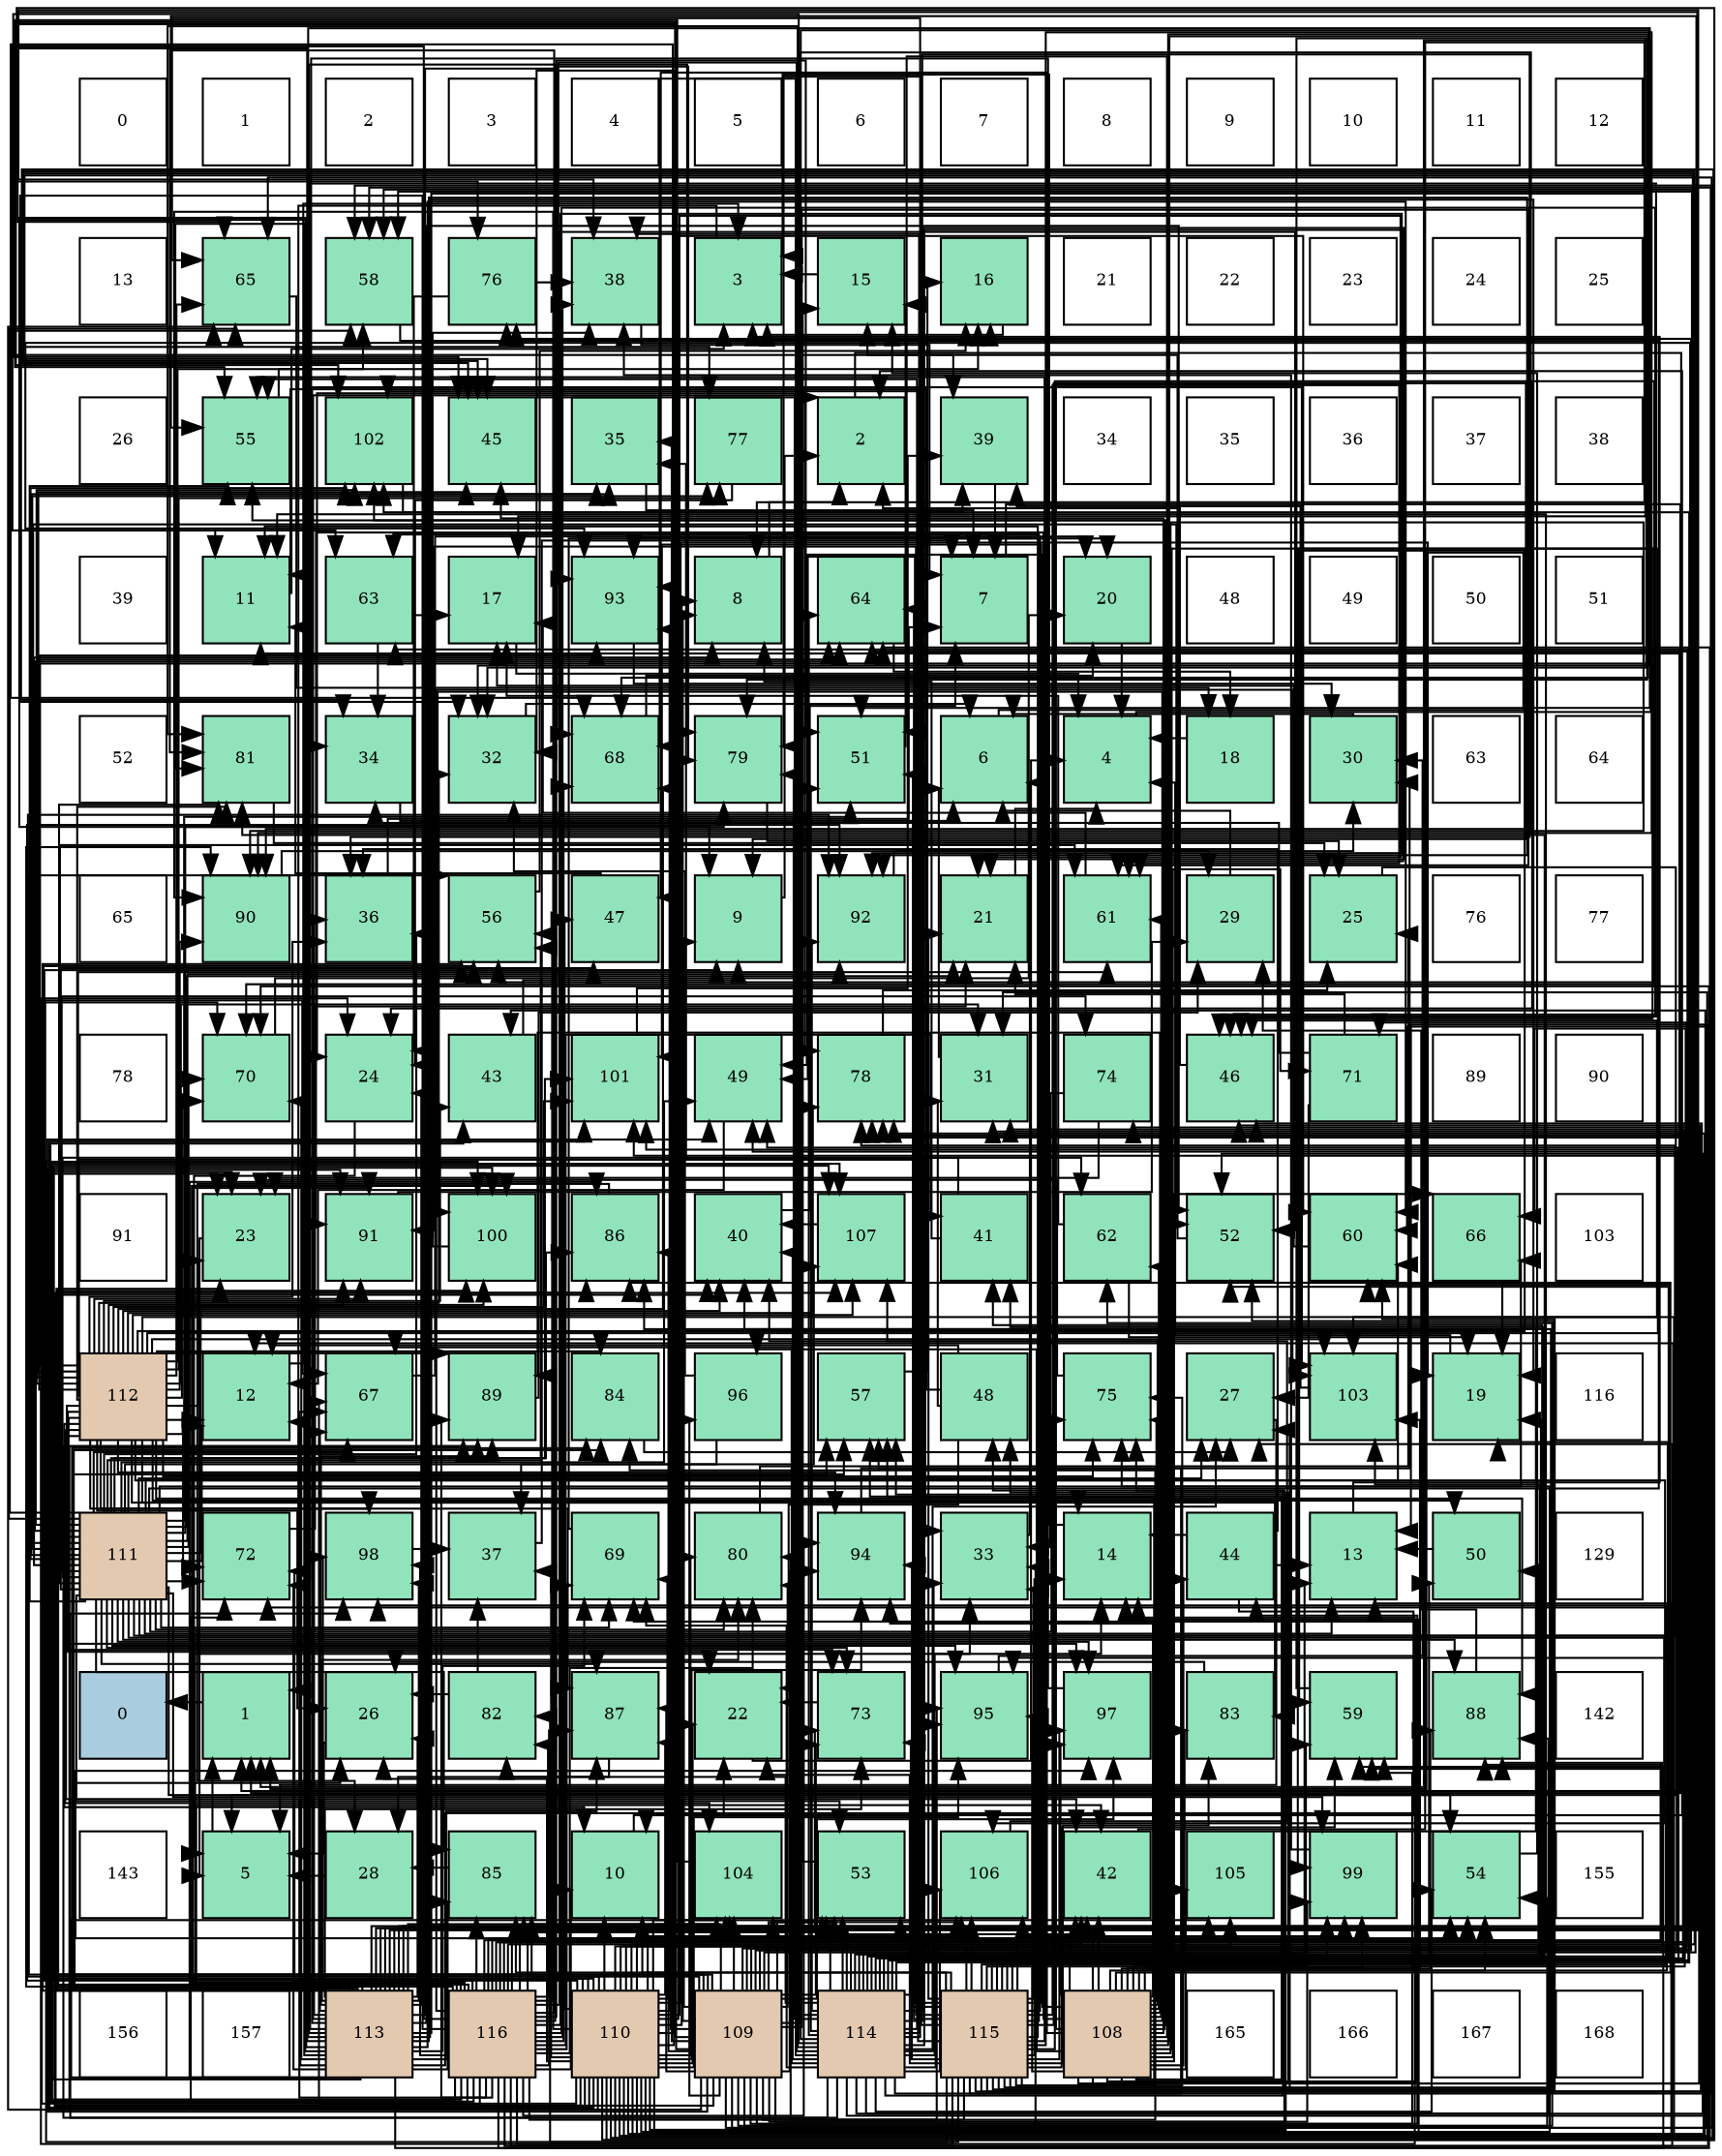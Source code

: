 digraph layout{
 rankdir=TB;
 splines=ortho;
 node [style=filled shape=square fixedsize=true width=0.6];
0[label="0", fontsize=8, fillcolor="#ffffff"];
1[label="1", fontsize=8, fillcolor="#ffffff"];
2[label="2", fontsize=8, fillcolor="#ffffff"];
3[label="3", fontsize=8, fillcolor="#ffffff"];
4[label="4", fontsize=8, fillcolor="#ffffff"];
5[label="5", fontsize=8, fillcolor="#ffffff"];
6[label="6", fontsize=8, fillcolor="#ffffff"];
7[label="7", fontsize=8, fillcolor="#ffffff"];
8[label="8", fontsize=8, fillcolor="#ffffff"];
9[label="9", fontsize=8, fillcolor="#ffffff"];
10[label="10", fontsize=8, fillcolor="#ffffff"];
11[label="11", fontsize=8, fillcolor="#ffffff"];
12[label="12", fontsize=8, fillcolor="#ffffff"];
13[label="13", fontsize=8, fillcolor="#ffffff"];
14[label="65", fontsize=8, fillcolor="#91e3bb"];
15[label="58", fontsize=8, fillcolor="#91e3bb"];
16[label="76", fontsize=8, fillcolor="#91e3bb"];
17[label="38", fontsize=8, fillcolor="#91e3bb"];
18[label="3", fontsize=8, fillcolor="#91e3bb"];
19[label="15", fontsize=8, fillcolor="#91e3bb"];
20[label="16", fontsize=8, fillcolor="#91e3bb"];
21[label="21", fontsize=8, fillcolor="#ffffff"];
22[label="22", fontsize=8, fillcolor="#ffffff"];
23[label="23", fontsize=8, fillcolor="#ffffff"];
24[label="24", fontsize=8, fillcolor="#ffffff"];
25[label="25", fontsize=8, fillcolor="#ffffff"];
26[label="26", fontsize=8, fillcolor="#ffffff"];
27[label="55", fontsize=8, fillcolor="#91e3bb"];
28[label="102", fontsize=8, fillcolor="#91e3bb"];
29[label="45", fontsize=8, fillcolor="#91e3bb"];
30[label="35", fontsize=8, fillcolor="#91e3bb"];
31[label="77", fontsize=8, fillcolor="#91e3bb"];
32[label="2", fontsize=8, fillcolor="#91e3bb"];
33[label="39", fontsize=8, fillcolor="#91e3bb"];
34[label="34", fontsize=8, fillcolor="#ffffff"];
35[label="35", fontsize=8, fillcolor="#ffffff"];
36[label="36", fontsize=8, fillcolor="#ffffff"];
37[label="37", fontsize=8, fillcolor="#ffffff"];
38[label="38", fontsize=8, fillcolor="#ffffff"];
39[label="39", fontsize=8, fillcolor="#ffffff"];
40[label="11", fontsize=8, fillcolor="#91e3bb"];
41[label="63", fontsize=8, fillcolor="#91e3bb"];
42[label="17", fontsize=8, fillcolor="#91e3bb"];
43[label="93", fontsize=8, fillcolor="#91e3bb"];
44[label="8", fontsize=8, fillcolor="#91e3bb"];
45[label="64", fontsize=8, fillcolor="#91e3bb"];
46[label="7", fontsize=8, fillcolor="#91e3bb"];
47[label="20", fontsize=8, fillcolor="#91e3bb"];
48[label="48", fontsize=8, fillcolor="#ffffff"];
49[label="49", fontsize=8, fillcolor="#ffffff"];
50[label="50", fontsize=8, fillcolor="#ffffff"];
51[label="51", fontsize=8, fillcolor="#ffffff"];
52[label="52", fontsize=8, fillcolor="#ffffff"];
53[label="81", fontsize=8, fillcolor="#91e3bb"];
54[label="34", fontsize=8, fillcolor="#91e3bb"];
55[label="32", fontsize=8, fillcolor="#91e3bb"];
56[label="68", fontsize=8, fillcolor="#91e3bb"];
57[label="79", fontsize=8, fillcolor="#91e3bb"];
58[label="51", fontsize=8, fillcolor="#91e3bb"];
59[label="6", fontsize=8, fillcolor="#91e3bb"];
60[label="4", fontsize=8, fillcolor="#91e3bb"];
61[label="18", fontsize=8, fillcolor="#91e3bb"];
62[label="30", fontsize=8, fillcolor="#91e3bb"];
63[label="63", fontsize=8, fillcolor="#ffffff"];
64[label="64", fontsize=8, fillcolor="#ffffff"];
65[label="65", fontsize=8, fillcolor="#ffffff"];
66[label="90", fontsize=8, fillcolor="#91e3bb"];
67[label="36", fontsize=8, fillcolor="#91e3bb"];
68[label="56", fontsize=8, fillcolor="#91e3bb"];
69[label="47", fontsize=8, fillcolor="#91e3bb"];
70[label="9", fontsize=8, fillcolor="#91e3bb"];
71[label="92", fontsize=8, fillcolor="#91e3bb"];
72[label="21", fontsize=8, fillcolor="#91e3bb"];
73[label="61", fontsize=8, fillcolor="#91e3bb"];
74[label="29", fontsize=8, fillcolor="#91e3bb"];
75[label="25", fontsize=8, fillcolor="#91e3bb"];
76[label="76", fontsize=8, fillcolor="#ffffff"];
77[label="77", fontsize=8, fillcolor="#ffffff"];
78[label="78", fontsize=8, fillcolor="#ffffff"];
79[label="70", fontsize=8, fillcolor="#91e3bb"];
80[label="24", fontsize=8, fillcolor="#91e3bb"];
81[label="43", fontsize=8, fillcolor="#91e3bb"];
82[label="101", fontsize=8, fillcolor="#91e3bb"];
83[label="49", fontsize=8, fillcolor="#91e3bb"];
84[label="78", fontsize=8, fillcolor="#91e3bb"];
85[label="31", fontsize=8, fillcolor="#91e3bb"];
86[label="74", fontsize=8, fillcolor="#91e3bb"];
87[label="46", fontsize=8, fillcolor="#91e3bb"];
88[label="71", fontsize=8, fillcolor="#91e3bb"];
89[label="89", fontsize=8, fillcolor="#ffffff"];
90[label="90", fontsize=8, fillcolor="#ffffff"];
91[label="91", fontsize=8, fillcolor="#ffffff"];
92[label="23", fontsize=8, fillcolor="#91e3bb"];
93[label="91", fontsize=8, fillcolor="#91e3bb"];
94[label="100", fontsize=8, fillcolor="#91e3bb"];
95[label="86", fontsize=8, fillcolor="#91e3bb"];
96[label="40", fontsize=8, fillcolor="#91e3bb"];
97[label="107", fontsize=8, fillcolor="#91e3bb"];
98[label="41", fontsize=8, fillcolor="#91e3bb"];
99[label="62", fontsize=8, fillcolor="#91e3bb"];
100[label="52", fontsize=8, fillcolor="#91e3bb"];
101[label="60", fontsize=8, fillcolor="#91e3bb"];
102[label="66", fontsize=8, fillcolor="#91e3bb"];
103[label="103", fontsize=8, fillcolor="#ffffff"];
104[label="112", fontsize=8, fillcolor="#e3c9af"];
105[label="12", fontsize=8, fillcolor="#91e3bb"];
106[label="67", fontsize=8, fillcolor="#91e3bb"];
107[label="89", fontsize=8, fillcolor="#91e3bb"];
108[label="84", fontsize=8, fillcolor="#91e3bb"];
109[label="96", fontsize=8, fillcolor="#91e3bb"];
110[label="57", fontsize=8, fillcolor="#91e3bb"];
111[label="48", fontsize=8, fillcolor="#91e3bb"];
112[label="75", fontsize=8, fillcolor="#91e3bb"];
113[label="27", fontsize=8, fillcolor="#91e3bb"];
114[label="103", fontsize=8, fillcolor="#91e3bb"];
115[label="19", fontsize=8, fillcolor="#91e3bb"];
116[label="116", fontsize=8, fillcolor="#ffffff"];
117[label="111", fontsize=8, fillcolor="#e3c9af"];
118[label="72", fontsize=8, fillcolor="#91e3bb"];
119[label="98", fontsize=8, fillcolor="#91e3bb"];
120[label="37", fontsize=8, fillcolor="#91e3bb"];
121[label="69", fontsize=8, fillcolor="#91e3bb"];
122[label="80", fontsize=8, fillcolor="#91e3bb"];
123[label="94", fontsize=8, fillcolor="#91e3bb"];
124[label="33", fontsize=8, fillcolor="#91e3bb"];
125[label="14", fontsize=8, fillcolor="#91e3bb"];
126[label="44", fontsize=8, fillcolor="#91e3bb"];
127[label="13", fontsize=8, fillcolor="#91e3bb"];
128[label="50", fontsize=8, fillcolor="#91e3bb"];
129[label="129", fontsize=8, fillcolor="#ffffff"];
130[label="0", fontsize=8, fillcolor="#a9ccde"];
131[label="1", fontsize=8, fillcolor="#91e3bb"];
132[label="26", fontsize=8, fillcolor="#91e3bb"];
133[label="82", fontsize=8, fillcolor="#91e3bb"];
134[label="87", fontsize=8, fillcolor="#91e3bb"];
135[label="22", fontsize=8, fillcolor="#91e3bb"];
136[label="73", fontsize=8, fillcolor="#91e3bb"];
137[label="95", fontsize=8, fillcolor="#91e3bb"];
138[label="97", fontsize=8, fillcolor="#91e3bb"];
139[label="83", fontsize=8, fillcolor="#91e3bb"];
140[label="59", fontsize=8, fillcolor="#91e3bb"];
141[label="88", fontsize=8, fillcolor="#91e3bb"];
142[label="142", fontsize=8, fillcolor="#ffffff"];
143[label="143", fontsize=8, fillcolor="#ffffff"];
144[label="5", fontsize=8, fillcolor="#91e3bb"];
145[label="28", fontsize=8, fillcolor="#91e3bb"];
146[label="85", fontsize=8, fillcolor="#91e3bb"];
147[label="10", fontsize=8, fillcolor="#91e3bb"];
148[label="104", fontsize=8, fillcolor="#91e3bb"];
149[label="53", fontsize=8, fillcolor="#91e3bb"];
150[label="106", fontsize=8, fillcolor="#91e3bb"];
151[label="42", fontsize=8, fillcolor="#91e3bb"];
152[label="105", fontsize=8, fillcolor="#91e3bb"];
153[label="99", fontsize=8, fillcolor="#91e3bb"];
154[label="54", fontsize=8, fillcolor="#91e3bb"];
155[label="155", fontsize=8, fillcolor="#ffffff"];
156[label="156", fontsize=8, fillcolor="#ffffff"];
157[label="157", fontsize=8, fillcolor="#ffffff"];
158[label="113", fontsize=8, fillcolor="#e3c9af"];
159[label="116", fontsize=8, fillcolor="#e3c9af"];
160[label="110", fontsize=8, fillcolor="#e3c9af"];
161[label="109", fontsize=8, fillcolor="#e3c9af"];
162[label="114", fontsize=8, fillcolor="#e3c9af"];
163[label="115", fontsize=8, fillcolor="#e3c9af"];
164[label="108", fontsize=8, fillcolor="#e3c9af"];
165[label="165", fontsize=8, fillcolor="#ffffff"];
166[label="166", fontsize=8, fillcolor="#ffffff"];
167[label="167", fontsize=8, fillcolor="#ffffff"];
168[label="168", fontsize=8, fillcolor="#ffffff"];
edge [constraint=false, style=vis];131 -> 130;
32 -> 131;
18 -> 131;
60 -> 131;
144 -> 131;
59 -> 131;
46 -> 131;
44 -> 32;
70 -> 32;
147 -> 32;
40 -> 18;
105 -> 18;
127 -> 18;
125 -> 18;
19 -> 18;
20 -> 18;
42 -> 60;
61 -> 60;
115 -> 60;
47 -> 60;
72 -> 60;
135 -> 60;
92 -> 144;
80 -> 144;
75 -> 144;
132 -> 144;
113 -> 144;
145 -> 144;
74 -> 59;
62 -> 59;
85 -> 59;
55 -> 59;
124 -> 59;
54 -> 59;
30 -> 46;
67 -> 46;
120 -> 46;
17 -> 46;
33 -> 46;
96 -> 46;
98 -> 44;
98 -> 30;
151 -> 44;
81 -> 70;
126 -> 147;
126 -> 127;
126 -> 125;
126 -> 67;
29 -> 32;
87 -> 32;
69 -> 40;
111 -> 40;
111 -> 105;
111 -> 135;
111 -> 85;
83 -> 105;
128 -> 127;
58 -> 19;
100 -> 19;
149 -> 19;
154 -> 19;
27 -> 20;
68 -> 20;
110 -> 20;
15 -> 20;
140 -> 42;
101 -> 42;
73 -> 42;
99 -> 42;
99 -> 115;
41 -> 42;
41 -> 54;
45 -> 61;
14 -> 61;
102 -> 115;
106 -> 47;
56 -> 47;
121 -> 47;
79 -> 47;
88 -> 72;
88 -> 113;
88 -> 54;
118 -> 72;
136 -> 135;
86 -> 92;
86 -> 124;
112 -> 92;
16 -> 80;
16 -> 17;
31 -> 80;
84 -> 75;
57 -> 75;
122 -> 75;
53 -> 75;
133 -> 132;
133 -> 120;
139 -> 132;
108 -> 113;
146 -> 145;
95 -> 145;
134 -> 145;
141 -> 74;
107 -> 74;
66 -> 74;
93 -> 74;
71 -> 62;
43 -> 62;
123 -> 62;
137 -> 62;
109 -> 55;
109 -> 120;
138 -> 54;
119 -> 120;
153 -> 17;
94 -> 17;
82 -> 33;
28 -> 33;
114 -> 33;
148 -> 33;
152 -> 96;
150 -> 96;
97 -> 96;
164 -> 70;
164 -> 132;
164 -> 151;
164 -> 126;
164 -> 29;
164 -> 87;
164 -> 69;
164 -> 111;
164 -> 83;
164 -> 58;
164 -> 154;
164 -> 27;
164 -> 110;
164 -> 140;
164 -> 73;
164 -> 99;
164 -> 102;
164 -> 56;
164 -> 121;
164 -> 79;
164 -> 88;
164 -> 86;
164 -> 112;
164 -> 57;
164 -> 95;
164 -> 141;
164 -> 107;
164 -> 66;
164 -> 93;
164 -> 123;
164 -> 137;
164 -> 109;
164 -> 138;
164 -> 119;
164 -> 153;
164 -> 94;
164 -> 28;
164 -> 114;
164 -> 152;
164 -> 150;
164 -> 97;
161 -> 44;
161 -> 70;
161 -> 30;
161 -> 126;
161 -> 111;
161 -> 83;
161 -> 100;
161 -> 149;
161 -> 154;
161 -> 27;
161 -> 68;
161 -> 15;
161 -> 140;
161 -> 101;
161 -> 73;
161 -> 99;
161 -> 14;
161 -> 102;
161 -> 79;
161 -> 88;
161 -> 118;
161 -> 136;
161 -> 16;
161 -> 122;
161 -> 108;
161 -> 146;
161 -> 95;
161 -> 134;
161 -> 66;
161 -> 93;
161 -> 71;
161 -> 43;
161 -> 123;
161 -> 109;
161 -> 138;
161 -> 153;
161 -> 94;
161 -> 82;
161 -> 28;
161 -> 148;
161 -> 150;
160 -> 44;
160 -> 70;
160 -> 147;
160 -> 127;
160 -> 125;
160 -> 115;
160 -> 72;
160 -> 135;
160 -> 92;
160 -> 132;
160 -> 85;
160 -> 55;
160 -> 124;
160 -> 120;
160 -> 151;
160 -> 29;
160 -> 69;
160 -> 83;
160 -> 100;
160 -> 68;
160 -> 110;
160 -> 15;
160 -> 101;
160 -> 45;
160 -> 14;
160 -> 106;
160 -> 56;
160 -> 121;
160 -> 136;
160 -> 112;
160 -> 16;
160 -> 84;
160 -> 122;
160 -> 146;
160 -> 134;
160 -> 141;
160 -> 107;
160 -> 66;
160 -> 71;
160 -> 43;
160 -> 123;
160 -> 137;
160 -> 119;
160 -> 82;
160 -> 114;
160 -> 148;
160 -> 152;
160 -> 150;
160 -> 97;
117 -> 44;
117 -> 40;
117 -> 105;
117 -> 127;
117 -> 72;
117 -> 113;
117 -> 30;
117 -> 67;
117 -> 87;
117 -> 69;
117 -> 83;
117 -> 58;
117 -> 100;
117 -> 149;
117 -> 154;
117 -> 27;
117 -> 68;
117 -> 110;
117 -> 15;
117 -> 101;
117 -> 73;
117 -> 99;
117 -> 45;
117 -> 14;
117 -> 102;
117 -> 106;
117 -> 121;
117 -> 79;
117 -> 118;
117 -> 136;
117 -> 86;
117 -> 112;
117 -> 16;
117 -> 31;
117 -> 84;
117 -> 57;
117 -> 122;
117 -> 53;
117 -> 146;
117 -> 95;
117 -> 134;
117 -> 141;
117 -> 93;
117 -> 71;
117 -> 137;
117 -> 138;
117 -> 153;
117 -> 82;
117 -> 28;
117 -> 150;
117 -> 97;
104 -> 147;
104 -> 105;
104 -> 125;
104 -> 135;
104 -> 92;
104 -> 132;
104 -> 85;
104 -> 55;
104 -> 124;
104 -> 30;
104 -> 67;
104 -> 96;
104 -> 151;
104 -> 81;
104 -> 29;
104 -> 87;
104 -> 128;
104 -> 15;
104 -> 140;
104 -> 73;
104 -> 45;
104 -> 14;
104 -> 56;
104 -> 79;
104 -> 118;
104 -> 136;
104 -> 112;
104 -> 31;
104 -> 84;
104 -> 53;
104 -> 139;
104 -> 108;
104 -> 134;
104 -> 141;
104 -> 107;
104 -> 66;
104 -> 93;
104 -> 43;
104 -> 123;
104 -> 137;
104 -> 138;
104 -> 119;
104 -> 153;
104 -> 94;
104 -> 82;
104 -> 28;
104 -> 114;
104 -> 148;
104 -> 97;
158 -> 70;
158 -> 40;
158 -> 105;
158 -> 115;
158 -> 135;
158 -> 92;
158 -> 80;
158 -> 132;
158 -> 55;
158 -> 54;
158 -> 67;
158 -> 17;
158 -> 151;
158 -> 29;
158 -> 87;
158 -> 58;
158 -> 100;
158 -> 149;
158 -> 154;
158 -> 27;
158 -> 68;
158 -> 110;
158 -> 15;
158 -> 140;
158 -> 101;
158 -> 14;
158 -> 106;
158 -> 56;
158 -> 121;
158 -> 79;
158 -> 118;
158 -> 136;
158 -> 31;
158 -> 84;
158 -> 57;
158 -> 122;
158 -> 53;
158 -> 108;
158 -> 146;
158 -> 95;
158 -> 134;
158 -> 107;
158 -> 93;
158 -> 71;
158 -> 138;
158 -> 119;
158 -> 94;
158 -> 114;
158 -> 148;
158 -> 152;
158 -> 97;
162 -> 125;
162 -> 115;
162 -> 72;
162 -> 80;
162 -> 113;
162 -> 85;
162 -> 55;
162 -> 124;
162 -> 67;
162 -> 17;
162 -> 96;
162 -> 98;
162 -> 151;
162 -> 81;
162 -> 29;
162 -> 83;
162 -> 128;
162 -> 58;
162 -> 149;
162 -> 154;
162 -> 27;
162 -> 110;
162 -> 101;
162 -> 73;
162 -> 41;
162 -> 45;
162 -> 14;
162 -> 106;
162 -> 56;
162 -> 121;
162 -> 136;
162 -> 112;
162 -> 84;
162 -> 57;
162 -> 53;
162 -> 133;
162 -> 139;
162 -> 141;
162 -> 107;
162 -> 71;
162 -> 43;
162 -> 137;
162 -> 119;
162 -> 153;
162 -> 82;
162 -> 28;
162 -> 114;
162 -> 148;
162 -> 150;
163 -> 147;
163 -> 40;
163 -> 105;
163 -> 127;
163 -> 125;
163 -> 115;
163 -> 72;
163 -> 135;
163 -> 80;
163 -> 113;
163 -> 85;
163 -> 124;
163 -> 98;
163 -> 87;
163 -> 83;
163 -> 128;
163 -> 58;
163 -> 100;
163 -> 149;
163 -> 27;
163 -> 68;
163 -> 110;
163 -> 15;
163 -> 140;
163 -> 101;
163 -> 73;
163 -> 41;
163 -> 45;
163 -> 106;
163 -> 118;
163 -> 112;
163 -> 84;
163 -> 57;
163 -> 122;
163 -> 53;
163 -> 133;
163 -> 139;
163 -> 146;
163 -> 95;
163 -> 66;
163 -> 93;
163 -> 43;
163 -> 123;
163 -> 138;
163 -> 153;
163 -> 94;
163 -> 82;
163 -> 28;
163 -> 150;
159 -> 147;
159 -> 40;
159 -> 127;
159 -> 125;
159 -> 92;
159 -> 80;
159 -> 113;
159 -> 55;
159 -> 124;
159 -> 17;
159 -> 96;
159 -> 98;
159 -> 151;
159 -> 81;
159 -> 29;
159 -> 87;
159 -> 58;
159 -> 100;
159 -> 149;
159 -> 154;
159 -> 68;
159 -> 140;
159 -> 41;
159 -> 45;
159 -> 106;
159 -> 56;
159 -> 121;
159 -> 79;
159 -> 118;
159 -> 57;
159 -> 122;
159 -> 53;
159 -> 133;
159 -> 108;
159 -> 146;
159 -> 95;
159 -> 134;
159 -> 141;
159 -> 107;
159 -> 66;
159 -> 71;
159 -> 43;
159 -> 123;
159 -> 137;
159 -> 119;
159 -> 94;
159 -> 114;
159 -> 148;
159 -> 97;
edge [constraint=true, style=invis];
0 -> 13 -> 26 -> 39 -> 52 -> 65 -> 78 -> 91 -> 104 -> 117 -> 130 -> 143 -> 156;
1 -> 14 -> 27 -> 40 -> 53 -> 66 -> 79 -> 92 -> 105 -> 118 -> 131 -> 144 -> 157;
2 -> 15 -> 28 -> 41 -> 54 -> 67 -> 80 -> 93 -> 106 -> 119 -> 132 -> 145 -> 158;
3 -> 16 -> 29 -> 42 -> 55 -> 68 -> 81 -> 94 -> 107 -> 120 -> 133 -> 146 -> 159;
4 -> 17 -> 30 -> 43 -> 56 -> 69 -> 82 -> 95 -> 108 -> 121 -> 134 -> 147 -> 160;
5 -> 18 -> 31 -> 44 -> 57 -> 70 -> 83 -> 96 -> 109 -> 122 -> 135 -> 148 -> 161;
6 -> 19 -> 32 -> 45 -> 58 -> 71 -> 84 -> 97 -> 110 -> 123 -> 136 -> 149 -> 162;
7 -> 20 -> 33 -> 46 -> 59 -> 72 -> 85 -> 98 -> 111 -> 124 -> 137 -> 150 -> 163;
8 -> 21 -> 34 -> 47 -> 60 -> 73 -> 86 -> 99 -> 112 -> 125 -> 138 -> 151 -> 164;
9 -> 22 -> 35 -> 48 -> 61 -> 74 -> 87 -> 100 -> 113 -> 126 -> 139 -> 152 -> 165;
10 -> 23 -> 36 -> 49 -> 62 -> 75 -> 88 -> 101 -> 114 -> 127 -> 140 -> 153 -> 166;
11 -> 24 -> 37 -> 50 -> 63 -> 76 -> 89 -> 102 -> 115 -> 128 -> 141 -> 154 -> 167;
12 -> 25 -> 38 -> 51 -> 64 -> 77 -> 90 -> 103 -> 116 -> 129 -> 142 -> 155 -> 168;
rank = same {0 -> 1 -> 2 -> 3 -> 4 -> 5 -> 6 -> 7 -> 8 -> 9 -> 10 -> 11 -> 12};
rank = same {13 -> 14 -> 15 -> 16 -> 17 -> 18 -> 19 -> 20 -> 21 -> 22 -> 23 -> 24 -> 25};
rank = same {26 -> 27 -> 28 -> 29 -> 30 -> 31 -> 32 -> 33 -> 34 -> 35 -> 36 -> 37 -> 38};
rank = same {39 -> 40 -> 41 -> 42 -> 43 -> 44 -> 45 -> 46 -> 47 -> 48 -> 49 -> 50 -> 51};
rank = same {52 -> 53 -> 54 -> 55 -> 56 -> 57 -> 58 -> 59 -> 60 -> 61 -> 62 -> 63 -> 64};
rank = same {65 -> 66 -> 67 -> 68 -> 69 -> 70 -> 71 -> 72 -> 73 -> 74 -> 75 -> 76 -> 77};
rank = same {78 -> 79 -> 80 -> 81 -> 82 -> 83 -> 84 -> 85 -> 86 -> 87 -> 88 -> 89 -> 90};
rank = same {91 -> 92 -> 93 -> 94 -> 95 -> 96 -> 97 -> 98 -> 99 -> 100 -> 101 -> 102 -> 103};
rank = same {104 -> 105 -> 106 -> 107 -> 108 -> 109 -> 110 -> 111 -> 112 -> 113 -> 114 -> 115 -> 116};
rank = same {117 -> 118 -> 119 -> 120 -> 121 -> 122 -> 123 -> 124 -> 125 -> 126 -> 127 -> 128 -> 129};
rank = same {130 -> 131 -> 132 -> 133 -> 134 -> 135 -> 136 -> 137 -> 138 -> 139 -> 140 -> 141 -> 142};
rank = same {143 -> 144 -> 145 -> 146 -> 147 -> 148 -> 149 -> 150 -> 151 -> 152 -> 153 -> 154 -> 155};
rank = same {156 -> 157 -> 158 -> 159 -> 160 -> 161 -> 162 -> 163 -> 164 -> 165 -> 166 -> 167 -> 168};
}